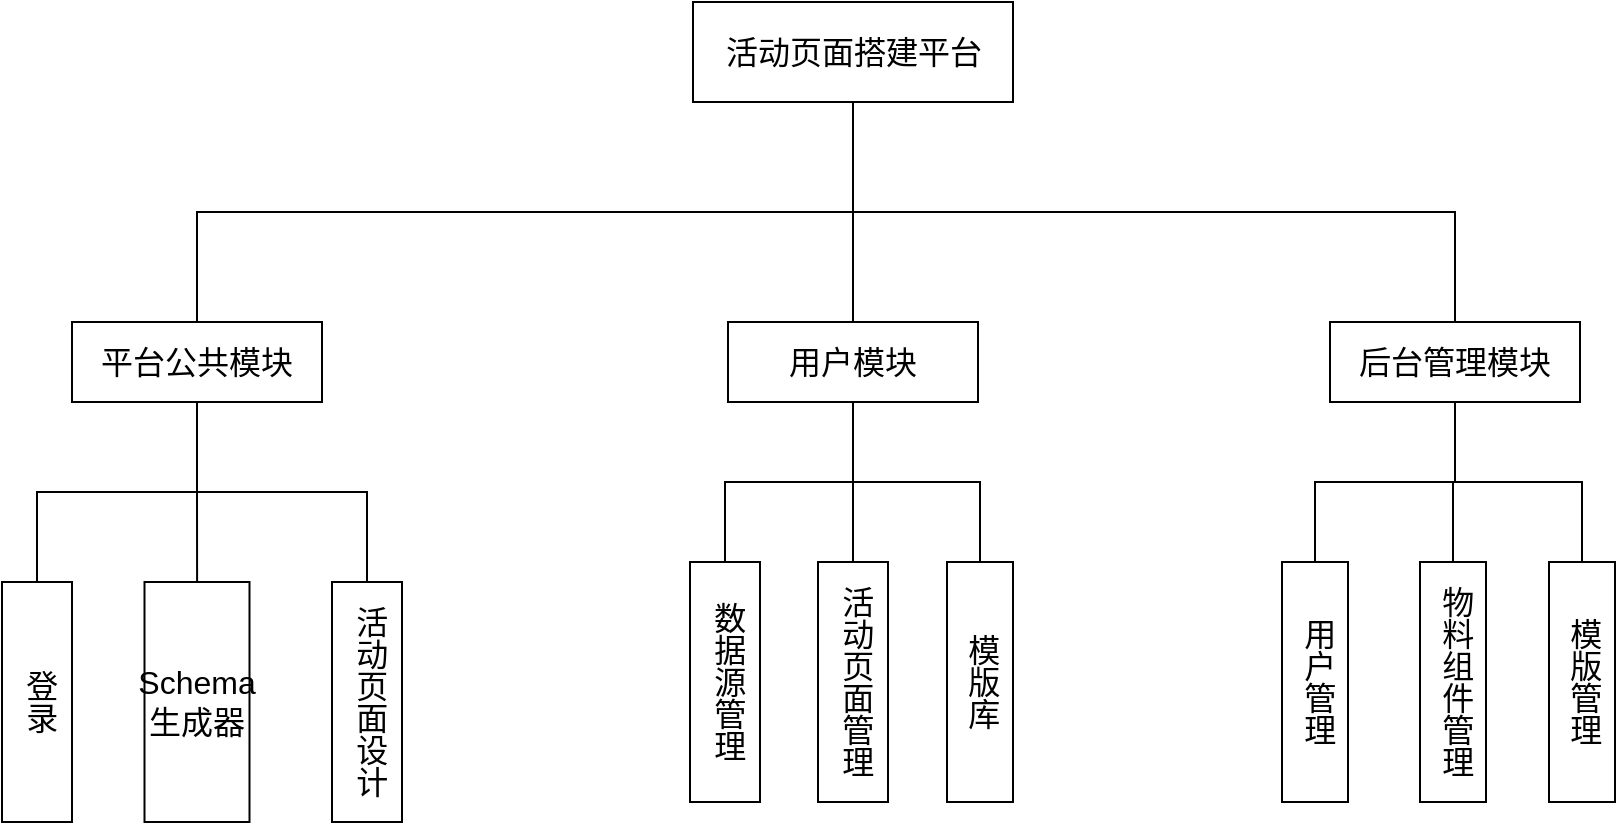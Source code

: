 <mxfile version="24.0.7" type="github">
  <diagram name="第 1 页" id="AzbfN3IA49LtA-kwNX3O">
    <mxGraphModel dx="2074" dy="3484" grid="1" gridSize="10" guides="1" tooltips="1" connect="1" arrows="1" fold="1" page="1" pageScale="1" pageWidth="827" pageHeight="1169" math="0" shadow="0">
      <root>
        <mxCell id="0" />
        <mxCell id="1" parent="0" />
        <mxCell id="hP2oWszfWkWVEPcqdL0g-2" style="edgeStyle=orthogonalEdgeStyle;rounded=0;orthogonalLoop=1;jettySize=auto;html=1;exitX=0.5;exitY=1;exitDx=0;exitDy=0;entryX=0.5;entryY=0;entryDx=0;entryDy=0;endArrow=none;endFill=0;fontSize=16;" parent="1" source="hP2oWszfWkWVEPcqdL0g-5" target="hP2oWszfWkWVEPcqdL0g-11" edge="1">
          <mxGeometry relative="1" as="geometry" />
        </mxCell>
        <mxCell id="hP2oWszfWkWVEPcqdL0g-3" style="edgeStyle=orthogonalEdgeStyle;rounded=0;orthogonalLoop=1;jettySize=auto;html=1;exitX=0.5;exitY=1;exitDx=0;exitDy=0;endArrow=none;endFill=0;fontSize=16;" parent="1" source="hP2oWszfWkWVEPcqdL0g-5" target="hP2oWszfWkWVEPcqdL0g-16" edge="1">
          <mxGeometry relative="1" as="geometry" />
        </mxCell>
        <mxCell id="hP2oWszfWkWVEPcqdL0g-4" style="edgeStyle=orthogonalEdgeStyle;rounded=0;orthogonalLoop=1;jettySize=auto;html=1;exitX=0.5;exitY=1;exitDx=0;exitDy=0;entryX=0.5;entryY=0;entryDx=0;entryDy=0;endArrow=none;endFill=0;fontSize=16;" parent="1" source="hP2oWszfWkWVEPcqdL0g-5" target="hP2oWszfWkWVEPcqdL0g-18" edge="1">
          <mxGeometry relative="1" as="geometry" />
        </mxCell>
        <mxCell id="hP2oWszfWkWVEPcqdL0g-5" value="&lt;font style=&quot;font-size: 16px;&quot;&gt;活动页面搭建平台&lt;/font&gt;" style="rounded=0;whiteSpace=wrap;html=1;fontSize=16;" parent="1" vertex="1">
          <mxGeometry x="545.5" y="-2050" width="160" height="50" as="geometry" />
        </mxCell>
        <mxCell id="hP2oWszfWkWVEPcqdL0g-7" style="edgeStyle=orthogonalEdgeStyle;rounded=0;orthogonalLoop=1;jettySize=auto;html=1;exitX=0.5;exitY=1;exitDx=0;exitDy=0;entryX=0.5;entryY=0;entryDx=0;entryDy=0;endArrow=none;endFill=0;fontSize=16;" parent="1" source="hP2oWszfWkWVEPcqdL0g-11" target="hP2oWszfWkWVEPcqdL0g-19" edge="1">
          <mxGeometry relative="1" as="geometry" />
        </mxCell>
        <mxCell id="hP2oWszfWkWVEPcqdL0g-8" style="edgeStyle=orthogonalEdgeStyle;rounded=0;orthogonalLoop=1;jettySize=auto;html=1;exitX=0.5;exitY=1;exitDx=0;exitDy=0;entryX=0.5;entryY=0;entryDx=0;entryDy=0;endArrow=none;endFill=0;fontSize=16;" parent="1" source="hP2oWszfWkWVEPcqdL0g-11" target="hP2oWszfWkWVEPcqdL0g-20" edge="1">
          <mxGeometry relative="1" as="geometry" />
        </mxCell>
        <mxCell id="hP2oWszfWkWVEPcqdL0g-9" style="edgeStyle=orthogonalEdgeStyle;rounded=0;orthogonalLoop=1;jettySize=auto;html=1;exitX=0.5;exitY=1;exitDx=0;exitDy=0;entryX=0.5;entryY=0;entryDx=0;entryDy=0;endArrow=none;endFill=0;fontSize=16;" parent="1" source="hP2oWszfWkWVEPcqdL0g-11" target="hP2oWszfWkWVEPcqdL0g-21" edge="1">
          <mxGeometry relative="1" as="geometry" />
        </mxCell>
        <mxCell id="hP2oWszfWkWVEPcqdL0g-11" value="用户模块" style="rounded=0;whiteSpace=wrap;html=1;fontSize=16;" parent="1" vertex="1">
          <mxGeometry x="563" y="-1890" width="125" height="40" as="geometry" />
        </mxCell>
        <mxCell id="hP2oWszfWkWVEPcqdL0g-12" style="edgeStyle=orthogonalEdgeStyle;rounded=0;orthogonalLoop=1;jettySize=auto;html=1;exitX=0.5;exitY=1;exitDx=0;exitDy=0;entryX=0.5;entryY=0;entryDx=0;entryDy=0;endArrow=none;endFill=0;fontSize=16;" parent="1" source="hP2oWszfWkWVEPcqdL0g-16" target="hP2oWszfWkWVEPcqdL0g-24" edge="1">
          <mxGeometry relative="1" as="geometry" />
        </mxCell>
        <mxCell id="hP2oWszfWkWVEPcqdL0g-13" style="edgeStyle=orthogonalEdgeStyle;rounded=0;orthogonalLoop=1;jettySize=auto;html=1;exitX=0.5;exitY=1;exitDx=0;exitDy=0;entryX=0.5;entryY=0;entryDx=0;entryDy=0;endArrow=none;endFill=0;fontSize=16;" parent="1" source="hP2oWszfWkWVEPcqdL0g-16" target="hP2oWszfWkWVEPcqdL0g-25" edge="1">
          <mxGeometry relative="1" as="geometry" />
        </mxCell>
        <mxCell id="hP2oWszfWkWVEPcqdL0g-14" style="edgeStyle=orthogonalEdgeStyle;rounded=0;orthogonalLoop=1;jettySize=auto;html=1;exitX=0.5;exitY=1;exitDx=0;exitDy=0;entryX=0.5;entryY=0;entryDx=0;entryDy=0;endArrow=none;endFill=0;fontSize=16;" parent="1" source="hP2oWszfWkWVEPcqdL0g-16" target="hP2oWszfWkWVEPcqdL0g-26" edge="1">
          <mxGeometry relative="1" as="geometry" />
        </mxCell>
        <mxCell id="hP2oWszfWkWVEPcqdL0g-16" value="后台管理模块" style="rounded=0;whiteSpace=wrap;html=1;fontSize=16;" parent="1" vertex="1">
          <mxGeometry x="864" y="-1890" width="125" height="40" as="geometry" />
        </mxCell>
        <mxCell id="hP2oWszfWkWVEPcqdL0g-17" style="edgeStyle=orthogonalEdgeStyle;rounded=0;orthogonalLoop=1;jettySize=auto;html=1;exitX=0.5;exitY=1;exitDx=0;exitDy=0;endArrow=none;endFill=0;fontSize=16;" parent="1" source="hP2oWszfWkWVEPcqdL0g-18" target="hP2oWszfWkWVEPcqdL0g-27" edge="1">
          <mxGeometry relative="1" as="geometry" />
        </mxCell>
        <mxCell id="ZtFctYNQM2N-w3IxaOla-14" style="edgeStyle=orthogonalEdgeStyle;rounded=0;orthogonalLoop=1;jettySize=auto;html=1;exitX=0.5;exitY=1;exitDx=0;exitDy=0;entryX=0.5;entryY=0;entryDx=0;entryDy=0;endArrow=none;endFill=0;fontSize=16;" parent="1" source="hP2oWszfWkWVEPcqdL0g-18" target="ZtFctYNQM2N-w3IxaOla-12" edge="1">
          <mxGeometry relative="1" as="geometry" />
        </mxCell>
        <mxCell id="ZtFctYNQM2N-w3IxaOla-15" style="edgeStyle=orthogonalEdgeStyle;rounded=0;orthogonalLoop=1;jettySize=auto;html=1;exitX=0.5;exitY=1;exitDx=0;exitDy=0;endArrow=none;endFill=0;fontSize=16;" parent="1" source="hP2oWszfWkWVEPcqdL0g-18" target="hP2oWszfWkWVEPcqdL0g-22" edge="1">
          <mxGeometry relative="1" as="geometry" />
        </mxCell>
        <mxCell id="hP2oWszfWkWVEPcqdL0g-18" value="平台公共模块" style="rounded=0;whiteSpace=wrap;html=1;fontSize=16;" parent="1" vertex="1">
          <mxGeometry x="235" y="-1890" width="125" height="40" as="geometry" />
        </mxCell>
        <mxCell id="hP2oWszfWkWVEPcqdL0g-19" value="数据源管理" style="rounded=0;whiteSpace=wrap;html=1;verticalAlign=middle;align=center;labelPosition=center;verticalLabelPosition=middle;textDirection=vertical-rl;fontSize=16;" parent="1" vertex="1">
          <mxGeometry x="544" y="-1770" width="35" height="120" as="geometry" />
        </mxCell>
        <mxCell id="hP2oWszfWkWVEPcqdL0g-20" value="活动页面管理" style="rounded=0;whiteSpace=wrap;html=1;verticalAlign=middle;align=center;labelPosition=center;verticalLabelPosition=middle;textDirection=vertical-rl;strokeWidth=1;fontSize=16;" parent="1" vertex="1">
          <mxGeometry x="608" y="-1770" width="35" height="120" as="geometry" />
        </mxCell>
        <mxCell id="hP2oWszfWkWVEPcqdL0g-21" value="模版库" style="rounded=0;whiteSpace=wrap;html=1;verticalAlign=middle;align=center;labelPosition=center;verticalLabelPosition=middle;textDirection=vertical-rl;spacing=0;fontSize=16;" parent="1" vertex="1">
          <mxGeometry x="672.5" y="-1770" width="33" height="120" as="geometry" />
        </mxCell>
        <mxCell id="hP2oWszfWkWVEPcqdL0g-22" value="活动页面设计" style="rounded=0;whiteSpace=wrap;html=1;verticalAlign=middle;align=center;labelPosition=center;verticalLabelPosition=middle;textDirection=vertical-rl;fontSize=16;" parent="1" vertex="1">
          <mxGeometry x="365" y="-1760" width="35" height="120" as="geometry" />
        </mxCell>
        <mxCell id="hP2oWszfWkWVEPcqdL0g-24" value="用户管理" style="rounded=0;whiteSpace=wrap;html=1;verticalAlign=middle;align=center;labelPosition=center;verticalLabelPosition=middle;textDirection=vertical-rl;spacing=0;fontSize=16;" parent="1" vertex="1">
          <mxGeometry x="840" y="-1770" width="33" height="120" as="geometry" />
        </mxCell>
        <mxCell id="hP2oWszfWkWVEPcqdL0g-25" value="物料组件管理" style="rounded=0;whiteSpace=wrap;html=1;verticalAlign=middle;align=center;labelPosition=center;verticalLabelPosition=middle;textDirection=vertical-rl;spacing=0;fontSize=16;" parent="1" vertex="1">
          <mxGeometry x="909" y="-1770" width="33" height="120" as="geometry" />
        </mxCell>
        <mxCell id="hP2oWszfWkWVEPcqdL0g-26" value="模版管理" style="rounded=0;whiteSpace=wrap;html=1;verticalAlign=middle;align=center;labelPosition=center;verticalLabelPosition=middle;textDirection=vertical-rl;spacing=0;fontSize=16;" parent="1" vertex="1">
          <mxGeometry x="973.5" y="-1770" width="33" height="120" as="geometry" />
        </mxCell>
        <mxCell id="hP2oWszfWkWVEPcqdL0g-27" value="Schema&lt;div style=&quot;font-size: 16px;&quot;&gt;生成器&lt;/div&gt;" style="rounded=0;whiteSpace=wrap;html=1;verticalAlign=middle;align=center;labelPosition=center;verticalLabelPosition=middle;textDirection=rtl;fontSize=16;" parent="1" vertex="1">
          <mxGeometry x="271.25" y="-1760" width="52.5" height="120" as="geometry" />
        </mxCell>
        <mxCell id="ZtFctYNQM2N-w3IxaOla-12" value="登录" style="rounded=0;whiteSpace=wrap;html=1;verticalAlign=middle;align=center;labelPosition=center;verticalLabelPosition=middle;textDirection=vertical-rl;fontSize=16;" parent="1" vertex="1">
          <mxGeometry x="200" y="-1760" width="35" height="120" as="geometry" />
        </mxCell>
      </root>
    </mxGraphModel>
  </diagram>
</mxfile>
